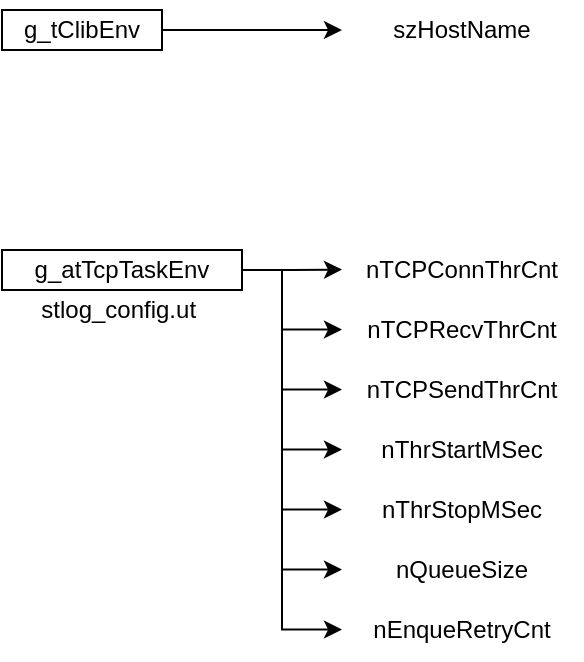 <mxfile version="28.0.4">
  <diagram name="페이지-1" id="6rRDmgkZXZ9Gl-XmhCU4">
    <mxGraphModel dx="679" dy="354" grid="1" gridSize="10" guides="1" tooltips="1" connect="1" arrows="1" fold="1" page="1" pageScale="1" pageWidth="827" pageHeight="1169" math="0" shadow="0">
      <root>
        <mxCell id="0" />
        <mxCell id="1" parent="0" />
        <mxCell id="S0oh2AhfAs_TwrnKE0im-21" style="edgeStyle=orthogonalEdgeStyle;rounded=0;orthogonalLoop=1;jettySize=auto;html=1;exitX=1;exitY=0.5;exitDx=0;exitDy=0;" edge="1" parent="1" source="S0oh2AhfAs_TwrnKE0im-1" target="S0oh2AhfAs_TwrnKE0im-22">
          <mxGeometry relative="1" as="geometry">
            <mxPoint x="290" y="289.81" as="targetPoint" />
          </mxGeometry>
        </mxCell>
        <mxCell id="S0oh2AhfAs_TwrnKE0im-1" value="g_tClibEnv" style="rounded=0;whiteSpace=wrap;html=1;" vertex="1" parent="1">
          <mxGeometry x="120" y="280" width="80" height="20" as="geometry" />
        </mxCell>
        <mxCell id="S0oh2AhfAs_TwrnKE0im-3" style="edgeStyle=orthogonalEdgeStyle;rounded=0;orthogonalLoop=1;jettySize=auto;html=1;exitX=1;exitY=0.5;exitDx=0;exitDy=0;entryX=0;entryY=0.5;entryDx=0;entryDy=0;" edge="1" parent="1" source="S0oh2AhfAs_TwrnKE0im-2" target="S0oh2AhfAs_TwrnKE0im-4">
          <mxGeometry relative="1" as="geometry">
            <mxPoint x="320" y="409.81" as="targetPoint" />
          </mxGeometry>
        </mxCell>
        <mxCell id="S0oh2AhfAs_TwrnKE0im-2" value="g_atTcpTaskEnv" style="rounded=0;whiteSpace=wrap;html=1;" vertex="1" parent="1">
          <mxGeometry x="120" y="400" width="120" height="20" as="geometry" />
        </mxCell>
        <mxCell id="S0oh2AhfAs_TwrnKE0im-4" value="nTCPConnThrCnt" style="text;html=1;align=center;verticalAlign=middle;whiteSpace=wrap;rounded=0;" vertex="1" parent="1">
          <mxGeometry x="290" y="394.81" width="120" height="30" as="geometry" />
        </mxCell>
        <mxCell id="S0oh2AhfAs_TwrnKE0im-5" style="edgeStyle=orthogonalEdgeStyle;rounded=0;orthogonalLoop=1;jettySize=auto;html=1;exitX=1;exitY=0.5;exitDx=0;exitDy=0;entryX=0;entryY=0.5;entryDx=0;entryDy=0;" edge="1" parent="1" target="S0oh2AhfAs_TwrnKE0im-6" source="S0oh2AhfAs_TwrnKE0im-2">
          <mxGeometry relative="1" as="geometry">
            <mxPoint x="320" y="439.81" as="targetPoint" />
            <mxPoint x="240" y="440" as="sourcePoint" />
            <Array as="points">
              <mxPoint x="260" y="410" />
              <mxPoint x="260" y="440" />
            </Array>
          </mxGeometry>
        </mxCell>
        <mxCell id="S0oh2AhfAs_TwrnKE0im-6" value="nTCPRecvThrCnt" style="text;html=1;align=center;verticalAlign=middle;whiteSpace=wrap;rounded=0;" vertex="1" parent="1">
          <mxGeometry x="290" y="424.81" width="120" height="30" as="geometry" />
        </mxCell>
        <mxCell id="S0oh2AhfAs_TwrnKE0im-9" style="edgeStyle=orthogonalEdgeStyle;rounded=0;orthogonalLoop=1;jettySize=auto;html=1;exitX=1;exitY=0.5;exitDx=0;exitDy=0;entryX=0;entryY=0.5;entryDx=0;entryDy=0;" edge="1" parent="1" target="S0oh2AhfAs_TwrnKE0im-10" source="S0oh2AhfAs_TwrnKE0im-2">
          <mxGeometry relative="1" as="geometry">
            <mxPoint x="320" y="484.62" as="targetPoint" />
            <mxPoint x="240" y="454.81" as="sourcePoint" />
            <Array as="points">
              <mxPoint x="260" y="410" />
              <mxPoint x="260" y="470" />
            </Array>
          </mxGeometry>
        </mxCell>
        <mxCell id="S0oh2AhfAs_TwrnKE0im-10" value="nTCPSendThrCnt" style="text;html=1;align=center;verticalAlign=middle;whiteSpace=wrap;rounded=0;" vertex="1" parent="1">
          <mxGeometry x="290" y="454.81" width="120" height="30" as="geometry" />
        </mxCell>
        <mxCell id="S0oh2AhfAs_TwrnKE0im-11" style="edgeStyle=orthogonalEdgeStyle;rounded=0;orthogonalLoop=1;jettySize=auto;html=1;exitX=1;exitY=0.5;exitDx=0;exitDy=0;entryX=0;entryY=0.5;entryDx=0;entryDy=0;" edge="1" parent="1" target="S0oh2AhfAs_TwrnKE0im-12" source="S0oh2AhfAs_TwrnKE0im-2">
          <mxGeometry relative="1" as="geometry">
            <mxPoint x="320" y="514.62" as="targetPoint" />
            <mxPoint x="240" y="440" as="sourcePoint" />
            <Array as="points">
              <mxPoint x="260" y="410" />
              <mxPoint x="260" y="500" />
            </Array>
          </mxGeometry>
        </mxCell>
        <mxCell id="S0oh2AhfAs_TwrnKE0im-12" value="nThrStartMSec" style="text;html=1;align=center;verticalAlign=middle;whiteSpace=wrap;rounded=0;" vertex="1" parent="1">
          <mxGeometry x="290" y="484.81" width="120" height="30" as="geometry" />
        </mxCell>
        <mxCell id="S0oh2AhfAs_TwrnKE0im-13" style="edgeStyle=orthogonalEdgeStyle;rounded=0;orthogonalLoop=1;jettySize=auto;html=1;exitX=1;exitY=0.5;exitDx=0;exitDy=0;entryX=0;entryY=0.5;entryDx=0;entryDy=0;" edge="1" parent="1" target="S0oh2AhfAs_TwrnKE0im-14" source="S0oh2AhfAs_TwrnKE0im-2">
          <mxGeometry relative="1" as="geometry">
            <mxPoint x="320" y="544.62" as="targetPoint" />
            <mxPoint x="240" y="440" as="sourcePoint" />
            <Array as="points">
              <mxPoint x="260" y="410" />
              <mxPoint x="260" y="530" />
            </Array>
          </mxGeometry>
        </mxCell>
        <mxCell id="S0oh2AhfAs_TwrnKE0im-14" value="nThrStopMSec" style="text;html=1;align=center;verticalAlign=middle;whiteSpace=wrap;rounded=0;" vertex="1" parent="1">
          <mxGeometry x="290" y="514.81" width="120" height="30" as="geometry" />
        </mxCell>
        <mxCell id="S0oh2AhfAs_TwrnKE0im-17" style="edgeStyle=orthogonalEdgeStyle;rounded=0;orthogonalLoop=1;jettySize=auto;html=1;entryX=0;entryY=0.5;entryDx=0;entryDy=0;exitX=1;exitY=0.5;exitDx=0;exitDy=0;" edge="1" parent="1" target="S0oh2AhfAs_TwrnKE0im-18" source="S0oh2AhfAs_TwrnKE0im-2">
          <mxGeometry relative="1" as="geometry">
            <mxPoint x="320" y="574.62" as="targetPoint" />
            <mxPoint x="240" y="470" as="sourcePoint" />
            <Array as="points">
              <mxPoint x="260" y="410" />
              <mxPoint x="260" y="560" />
            </Array>
          </mxGeometry>
        </mxCell>
        <mxCell id="S0oh2AhfAs_TwrnKE0im-18" value="nQueueSize" style="text;html=1;align=center;verticalAlign=middle;whiteSpace=wrap;rounded=0;" vertex="1" parent="1">
          <mxGeometry x="290" y="544.81" width="120" height="30" as="geometry" />
        </mxCell>
        <mxCell id="S0oh2AhfAs_TwrnKE0im-19" style="edgeStyle=orthogonalEdgeStyle;rounded=0;orthogonalLoop=1;jettySize=auto;html=1;exitX=1;exitY=0.5;exitDx=0;exitDy=0;entryX=0;entryY=0.5;entryDx=0;entryDy=0;" edge="1" parent="1" target="S0oh2AhfAs_TwrnKE0im-20" source="S0oh2AhfAs_TwrnKE0im-2">
          <mxGeometry relative="1" as="geometry">
            <mxPoint x="320" y="604.62" as="targetPoint" />
            <mxPoint x="240" y="500" as="sourcePoint" />
            <Array as="points">
              <mxPoint x="260" y="410" />
              <mxPoint x="260" y="590" />
            </Array>
          </mxGeometry>
        </mxCell>
        <mxCell id="S0oh2AhfAs_TwrnKE0im-20" value="nEnqueRetryCnt" style="text;html=1;align=center;verticalAlign=middle;whiteSpace=wrap;rounded=0;" vertex="1" parent="1">
          <mxGeometry x="290" y="574.81" width="120" height="30" as="geometry" />
        </mxCell>
        <mxCell id="S0oh2AhfAs_TwrnKE0im-22" value="szHostName" style="text;html=1;align=center;verticalAlign=middle;whiteSpace=wrap;rounded=0;" vertex="1" parent="1">
          <mxGeometry x="290" y="275" width="120" height="30" as="geometry" />
        </mxCell>
        <mxCell id="S0oh2AhfAs_TwrnKE0im-23" value="stlog_config.ut&amp;nbsp;" style="text;html=1;align=center;verticalAlign=middle;whiteSpace=wrap;rounded=0;" vertex="1" parent="1">
          <mxGeometry x="120" y="420" width="120" height="20" as="geometry" />
        </mxCell>
      </root>
    </mxGraphModel>
  </diagram>
</mxfile>
